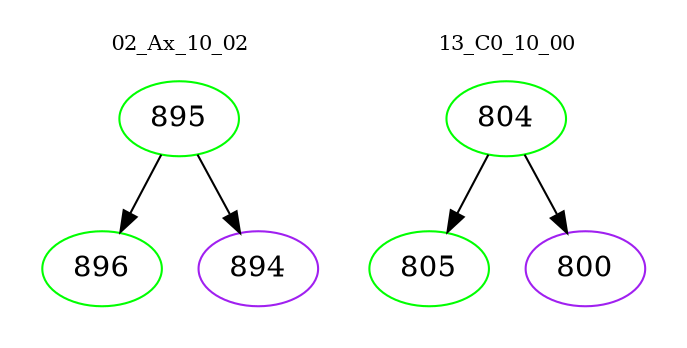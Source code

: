 digraph{
subgraph cluster_0 {
color = white
label = "02_Ax_10_02";
fontsize=10;
T0_895 [label="895", color="green"]
T0_895 -> T0_896 [color="black"]
T0_896 [label="896", color="green"]
T0_895 -> T0_894 [color="black"]
T0_894 [label="894", color="purple"]
}
subgraph cluster_1 {
color = white
label = "13_C0_10_00";
fontsize=10;
T1_804 [label="804", color="green"]
T1_804 -> T1_805 [color="black"]
T1_805 [label="805", color="green"]
T1_804 -> T1_800 [color="black"]
T1_800 [label="800", color="purple"]
}
}
